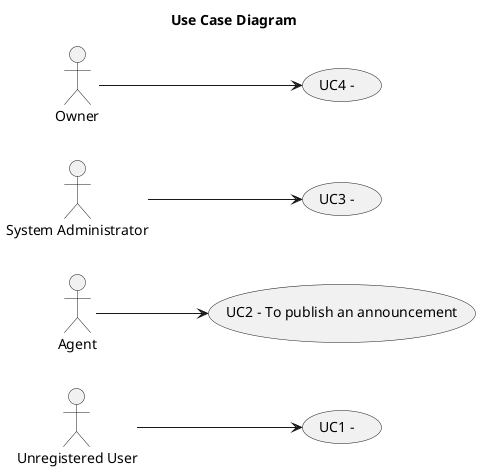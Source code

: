 @startuml
'skinparam monochrome true
skinparam packageStyle rectangle
'skinparam shadowing false

skinparam rectangle{
    BorderColor yellow
}

title Use Case Diagram

left to right direction

    usecase "UC1 - " as UC1
        "Unregistered User" --> UC1
    usecase "UC2 - To publish an announcement" as UC2
        "Agent" --> UC2
    usecase "UC3 - " as UC3
        "System Administrator" --> UC3
     usecase "UC4 - " as UC4
         "Owner" --> UC4

@enduml